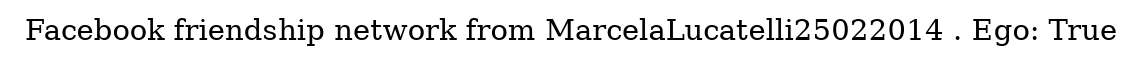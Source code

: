 digraph  {
	graph [label="Facebook friendship network from MarcelaLucatelli25022014 . Ego: True"];
}
